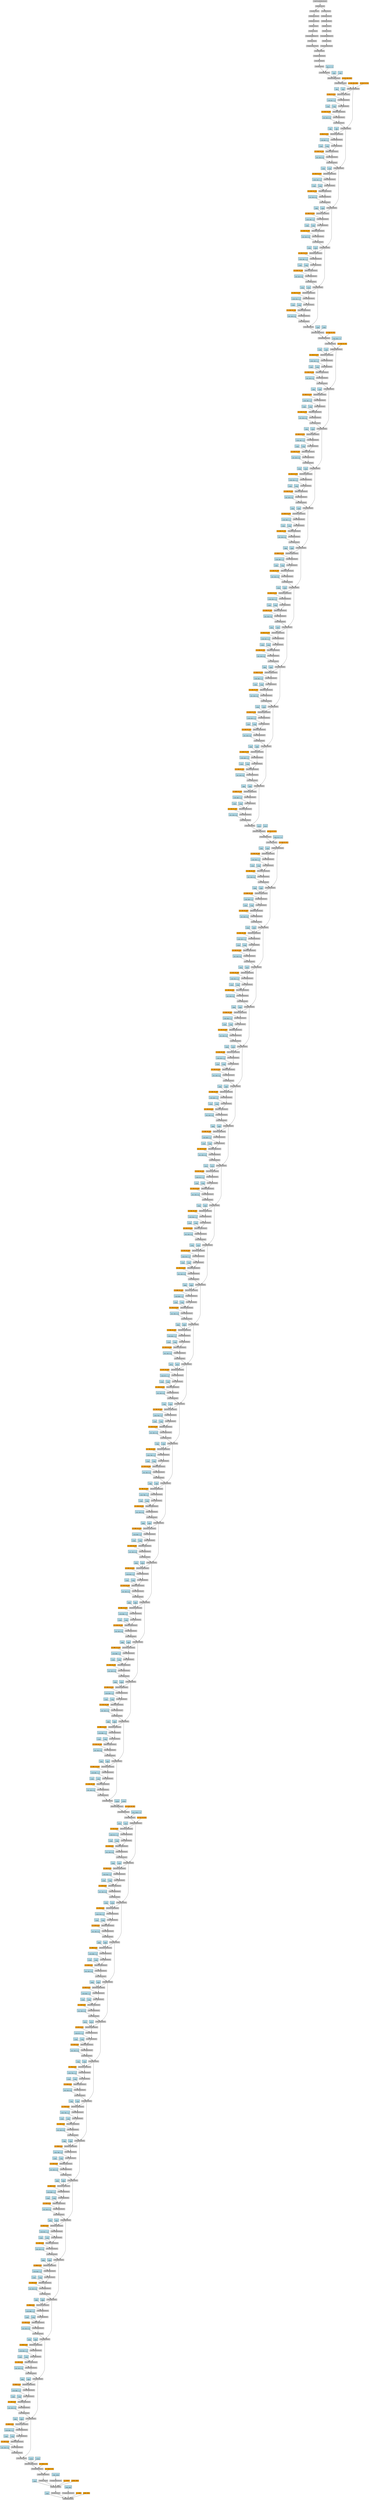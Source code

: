 digraph {
	graph [size="800, 800"]
	node [align=left fontsize=12 height=0.2 ranksep=0.1 shape=box style=filled]
	140401021487120 [label=AddmmBackward]
	140397595509008 -> 140401021487120
	140397595509008 [label="
 (200)" fillcolor=lightblue]
	140401021487616 -> 140401021487120
	140401021487616 [label=ViewBackward]
	140401021487864 -> 140401021487616
	140401021487864 [label=AddmmBackward]
	140397595508816 -> 140401021487864
	140397595508816 [label="
 (200)" fillcolor=lightblue]
	140401021488360 -> 140401021487864
	140401021488360 [label=ViewBackward]
	140401021488608 -> 140401021488360
	140401021488608 [label=AvgPool2dBackward]
	140401021488856 -> 140401021488608
	140401021488856 [label=ThresholdBackward]
	140401007751056 -> 140401021488856
	140401007751056 [label=BatchNormBackward]
	140401021456088 -> 140401007751056
	140401021456088 [label=ConcatBackward]
	140401021455344 -> 140401021456088
	140401021455344 [label=ConcatBackward]
	140401021454600 -> 140401021455344
	140401021454600 [label=ConcatBackward]
	140401021453856 -> 140401021454600
	140401021453856 [label=ConcatBackward]
	140401021453112 -> 140401021453856
	140401021453112 [label=ConcatBackward]
	140401021452368 -> 140401021453112
	140401021452368 [label=ConcatBackward]
	140401021493824 -> 140401021452368
	140401021493824 [label=ConcatBackward]
	140401021494568 -> 140401021493824
	140401021494568 [label=ConcatBackward]
	140401021495312 -> 140401021494568
	140401021495312 [label=ConcatBackward]
	140401021496056 -> 140401021495312
	140401021496056 [label=ConcatBackward]
	140401021496800 -> 140401021496056
	140401021496800 [label=ConcatBackward]
	140401021465896 -> 140401021496800
	140401021465896 [label=ConcatBackward]
	140401021466640 -> 140401021465896
	140401021466640 [label=ConcatBackward]
	140401021467384 -> 140401021466640
	140401021467384 [label=ConcatBackward]
	140401021468128 -> 140401021467384
	140401021468128 [label=ConcatBackward]
	140401021464904 -> 140401021468128
	140401021464904 [label=ConcatBackward]
	140397551919184 -> 140401021464904
	140397551919184 [label=AvgPool2dBackward]
	140401007748496 -> 140397551919184
	140401007748496 [label=ConvNdBackward]
	140397551919432 -> 140401007748496
	140397551919432 [label=ThresholdBackward]
	140401007748240 -> 140397551919432
	140401007748240 [label=BatchNormBackward]
	140397551919680 -> 140401007748240
	140397551919680 [label=ConcatBackward]
	140397551920424 -> 140397551919680
	140397551920424 [label=ConcatBackward]
	140397551921168 -> 140397551920424
	140397551921168 [label=ConcatBackward]
	140397551921912 -> 140397551921168
	140397551921912 [label=ConcatBackward]
	140397551922656 -> 140397551921912
	140397551922656 [label=ConcatBackward]
	140397551930848 -> 140397551922656
	140397551930848 [label=ConcatBackward]
	140397551930104 -> 140397551930848
	140397551930104 [label=ConcatBackward]
	140397551929360 -> 140397551930104
	140397551929360 [label=ConcatBackward]
	140397551928616 -> 140397551929360
	140397551928616 [label=ConcatBackward]
	140397551927872 -> 140397551928616
	140397551927872 [label=ConcatBackward]
	140397595455568 -> 140397551927872
	140397595455568 [label=ConcatBackward]
	140397595456312 -> 140397595455568
	140397595456312 [label=ConcatBackward]
	140397595457056 -> 140397595456312
	140397595457056 [label=ConcatBackward]
	140397595457800 -> 140397595457056
	140397595457800 [label=ConcatBackward]
	140397595458544 -> 140397595457800
	140397595458544 [label=ConcatBackward]
	140397595459288 -> 140397595458544
	140397595459288 [label=ConcatBackward]
	140397625674984 -> 140397595459288
	140397625674984 [label=ConcatBackward]
	140397625674240 -> 140397625674984
	140397625674240 [label=ConcatBackward]
	140397625673496 -> 140397625674240
	140397625673496 [label=ConcatBackward]
	140397625672752 -> 140397625673496
	140397625672752 [label=ConcatBackward]
	140397625672008 -> 140397625672752
	140397625672008 [label=ConcatBackward]
	140397362192712 -> 140397625672008
	140397362192712 [label=ConcatBackward]
	140397362193456 -> 140397362192712
	140397362193456 [label=ConcatBackward]
	140397362194200 -> 140397362193456
	140397362194200 [label=ConcatBackward]
	140397362194944 -> 140397362194200
	140397362194944 [label=AvgPool2dBackward]
	140396575676048 -> 140397362194944
	140396575676048 [label=ConvNdBackward]
	140397362195192 -> 140396575676048
	140397362195192 [label=ThresholdBackward]
	140396575675728 -> 140397362195192
	140396575675728 [label=BatchNormBackward]
	140397362195440 -> 140396575675728
	140397362195440 [label=ConcatBackward]
	140397362196184 -> 140397362195440
	140397362196184 [label=ConcatBackward]
	140397362218528 -> 140397362196184
	140397362218528 [label=ConcatBackward]
	140397362219272 -> 140397362218528
	140397362219272 [label=ConcatBackward]
	140397362220016 -> 140397362219272
	140397362220016 [label=ConcatBackward]
	140397362220760 -> 140397362220016
	140397362220760 [label=ConcatBackward]
	140397362217536 -> 140397362220760
	140397362217536 [label=ConcatBackward]
	140401021730272 -> 140397362217536
	140401021730272 [label=ConcatBackward]
	140401021533416 -> 140401021730272
	140401021533416 [label=ConcatBackward]
	140401021530440 -> 140401021533416
	140401021530440 [label=ConcatBackward]
	140401021531184 -> 140401021530440
	140401021531184 [label=ConcatBackward]
	140401021821504 -> 140401021531184
	140401021821504 [label=ConcatBackward]
	140401021822744 -> 140401021821504
	140401021822744 [label=AvgPool2dBackward]
	140398757583632 -> 140401021822744
	140398757583632 [label=ConvNdBackward]
	140401021822496 -> 140398757583632
	140401021822496 [label=ThresholdBackward]
	140398757583952 -> 140401021822496
	140398757583952 [label=BatchNormBackward]
	140401021822248 -> 140398757583952
	140401021822248 [label=ConcatBackward]
	140397551819016 -> 140401021822248
	140397551819016 [label=ConcatBackward]
	140397551819760 -> 140397551819016
	140397551819760 [label=ConcatBackward]
	140397551820504 -> 140397551819760
	140397551820504 [label=ConcatBackward]
	140397551998496 -> 140397551820504
	140397551998496 [label=ConcatBackward]
	140397551997752 -> 140397551998496
	140397551997752 [label=ConcatBackward]
	140397551997008 -> 140397551997752
	140397551997008 [label=MaxPool2dBackward]
	140397551998744 -> 140397551997008
	140397551998744 [label=ThresholdBackward]
	140401019947792 -> 140397551998744
	140401019947792 [label=BatchNormBackward]
	140401019948944 -> 140401019947792
	140401019948944 [label=ConvNdBackward]
	140397551999736 -> 140401019948944
	140397551999736 [label=ViewBackward]
	140401021532920 -> 140397551999736
	140401021532920 [label=ConcatBackward]
	140401021531928 -> 140401021532920
	140401021531928 [label=UnsqueezeBackward]
	140401021533664 -> 140401021531928
	140401021533664 [label=ConcatBackward]
	140401021533168 -> 140401021533664
	140401021533168 [label=UnsqueezeBackward]
	140401021728288 -> 140401021533168
	140401021728288 [label=ViewBackward]
	140401021728040 -> 140401021728288
	140401021728040 [label=UpsamplingBilinear2d]
	140401021727792 -> 140401021728040
	140401021727792 [label=ViewBackward]
	140401021727544 -> 140401021727792
	140401021727544 [label=IndexBackward]
	140401021727296 -> 140401021727544
	140401021727296 [label=SetItemBackward]
	140401021727048 -> 140401021727296
	140401021727048 [label=SetItemBackward]
	140401021532176 -> 140401021727048
	140401021532176 [label=CloneBackward]
	140401021531680 -> 140401021532176
	140401021531680 [label=IndexBackward]
	140397551999488 -> 140401021531680
	140397551999488 [label=CudaTransferBackward]
	140401021532424 -> 140401021533664
	140401021532424 [label=UnsqueezeBackward]
	140401021730024 -> 140401021532424
	140401021730024 [label=ViewBackward]
	140401021729776 -> 140401021730024
	140401021729776 [label=UpsamplingBilinear2d]
	140401021729528 -> 140401021729776
	140401021729528 [label=ViewBackward]
	140401021729280 -> 140401021729528
	140401021729280 [label=IndexBackward]
	140401021729032 -> 140401021729280
	140401021729032 [label=SetItemBackward]
	140401021728784 -> 140401021729032
	140401021728784 [label=SetItemBackward]
	140401021532672 -> 140401021728784
	140401021532672 [label=CloneBackward]
	140401021531680 -> 140401021532672
	140401019948624 -> 140401019948944
	140401019948624 [label="
 (64, 3, 7, 7)" fillcolor=lightblue]
	140401019949008 -> 140401019947792
	140401019949008 [label="
 (64)" fillcolor=lightblue]
	140401019948880 -> 140401019947792
	140401019948880 [label="
 (64)" fillcolor=lightblue]
	140400622665024 -> 140397551998744
	140400622665024 [label="(2, 64, 150, 150)" fillcolor=orange]
	140400622665168 -> 140397551997008
	140400622665168 [label="(2, 64, 150, 150)" fillcolor=orange]
	140400622665240 -> 140397551997008
	140400622665240 [label="(2, 64, 75, 75)" fillcolor=orange]
	140401019946896 -> 140397551997752
	140401019946896 [label=ConvNdBackward]
	140397551997504 -> 140401019946896
	140397551997504 [label=ThresholdBackward]
	140401019948688 -> 140397551997504
	140401019948688 [label=BatchNormBackward]
	140401019948368 -> 140401019948688
	140401019948368 [label=ConvNdBackward]
	140397551997256 -> 140401019948368
	140397551997256 [label=ThresholdBackward]
	140401019947984 -> 140397551997256
	140401019947984 [label=BatchNormBackward]
	140397551997008 -> 140401019947984
	140401019947664 -> 140401019947984
	140401019947664 [label="
 (64)" fillcolor=lightblue]
	140401019947920 -> 140401019947984
	140401019947920 [label="
 (64)" fillcolor=lightblue]
	140400622694840 -> 140397551997256
	140400622694840 [label="(2, 64, 75, 75)" fillcolor=orange]
	140401019948176 -> 140401019948368
	140401019948176 [label="
 (128, 64, 1, 1)" fillcolor=lightblue]
	140401019948560 -> 140401019948688
	140401019948560 [label="
 (128)" fillcolor=lightblue]
	140401019948304 -> 140401019948688
	140401019948304 [label="
 (128)" fillcolor=lightblue]
	140400622695200 -> 140397551997504
	140400622695200 [label="(2, 128, 75, 75)" fillcolor=orange]
	140401019948752 -> 140401019946896
	140401019948752 [label="
 (32, 128, 3, 3)" fillcolor=lightblue]
	140401019947024 -> 140397551998496
	140401019947024 [label=ConvNdBackward]
	140397551998248 -> 140401019947024
	140397551998248 [label=ThresholdBackward]
	140401019948240 -> 140397551998248
	140401019948240 [label=BatchNormBackward]
	140401019948112 -> 140401019948240
	140401019948112 [label=ConvNdBackward]
	140397551998000 -> 140401019948112
	140397551998000 [label=ThresholdBackward]
	140401019947408 -> 140397551998000
	140401019947408 [label=BatchNormBackward]
	140397551997752 -> 140401019947408
	140401019947280 -> 140401019947408
	140401019947280 [label="
 (96)" fillcolor=lightblue]
	140401019947344 -> 140401019947408
	140401019947344 [label="
 (96)" fillcolor=lightblue]
	140400622696064 -> 140397551998000
	140400622696064 [label="(2, 96, 75, 75)" fillcolor=orange]
	140401019947536 -> 140401019948112
	140401019947536 [label="
 (128, 96, 1, 1)" fillcolor=lightblue]
	140401019948496 -> 140401019948240
	140401019948496 [label="
 (128)" fillcolor=lightblue]
	140401019947856 -> 140401019948240
	140401019947856 [label="
 (128)" fillcolor=lightblue]
	140400622696424 -> 140397551998248
	140400622696424 [label="(2, 128, 75, 75)" fillcolor=orange]
	140401019946768 -> 140401019947024
	140401019946768 [label="
 (32, 128, 3, 3)" fillcolor=lightblue]
	140398757582224 -> 140397551820504
	140398757582224 [label=ConvNdBackward]
	140397551999240 -> 140398757582224
	140397551999240 [label=ThresholdBackward]
	140401019947728 -> 140397551999240
	140401019947728 [label=BatchNormBackward]
	140401019947472 -> 140401019947728
	140401019947472 [label=ConvNdBackward]
	140397551998992 -> 140401019947472
	140397551998992 [label=ThresholdBackward]
	140401019946704 -> 140397551998992
	140401019946704 [label=BatchNormBackward]
	140397551998496 -> 140401019946704
	140401019946576 -> 140401019946704
	140401019946576 [label="
 (128)" fillcolor=lightblue]
	140401019946640 -> 140401019946704
	140401019946640 [label="
 (128)" fillcolor=lightblue]
	140400622697288 -> 140397551998992
	140400622697288 [label="(2, 128, 75, 75)" fillcolor=orange]
	140401019946960 -> 140401019947472
	140401019946960 [label="
 (128, 128, 1, 1)" fillcolor=lightblue]
	140401019947600 -> 140401019947728
	140401019947600 [label="
 (128)" fillcolor=lightblue]
	140401019947216 -> 140401019947728
	140401019947216 [label="
 (128)" fillcolor=lightblue]
	140400622697648 -> 140397551999240
	140400622697648 [label="(2, 128, 75, 75)" fillcolor=orange]
	140401019948048 -> 140398757582224
	140401019948048 [label="
 (32, 128, 3, 3)" fillcolor=lightblue]
	140398757583312 -> 140397551819760
	140398757583312 [label=ConvNdBackward]
	140397551820008 -> 140398757583312
	140397551820008 [label=ThresholdBackward]
	140401019947152 -> 140397551820008
	140401019947152 [label=BatchNormBackward]
	140401019946448 -> 140401019947152
	140401019946448 [label=ConvNdBackward]
	140397551820256 -> 140401019946448
	140397551820256 [label=ThresholdBackward]
	140401019946128 -> 140397551820256
	140401019946128 [label=BatchNormBackward]
	140397551820504 -> 140401019946128
	140401019946000 -> 140401019946128
	140401019946000 [label="
 (160)" fillcolor=lightblue]
	140401019946064 -> 140401019946128
	140401019946064 [label="
 (160)" fillcolor=lightblue]
	140400622710864 -> 140397551820256
	140400622710864 [label="(2, 160, 75, 75)" fillcolor=orange]
	140401019946256 -> 140401019946448
	140401019946256 [label="
 (128, 160, 1, 1)" fillcolor=lightblue]
	140401019947088 -> 140401019947152
	140401019947088 [label="
 (128)" fillcolor=lightblue]
	140401019946832 -> 140401019947152
	140401019946832 [label="
 (128)" fillcolor=lightblue]
	140400622711224 -> 140397551820008
	140400622711224 [label="(2, 128, 75, 75)" fillcolor=orange]
	140398757584272 -> 140398757583312
	140398757584272 [label="
 (32, 128, 3, 3)" fillcolor=lightblue]
	140398757582992 -> 140397551819016
	140398757582992 [label=ConvNdBackward]
	140397551819264 -> 140398757582992
	140397551819264 [label=ThresholdBackward]
	140401019946384 -> 140397551819264
	140401019946384 [label=BatchNormBackward]
	140401019945936 -> 140401019946384
	140401019945936 [label=ConvNdBackward]
	140397551819512 -> 140401019945936
	140397551819512 [label=ThresholdBackward]
	140401019945552 -> 140397551819512
	140401019945552 [label=BatchNormBackward]
	140397551819760 -> 140401019945552
	140401019945296 -> 140401019945552
	140401019945296 [label="
 (192)" fillcolor=lightblue]
	140401019945040 -> 140401019945552
	140401019945040 [label="
 (192)" fillcolor=lightblue]
	140400622712088 -> 140397551819512
	140400622712088 [label="(2, 192, 75, 75)" fillcolor=orange]
	140401019945680 -> 140401019945936
	140401019945680 [label="
 (128, 192, 1, 1)" fillcolor=lightblue]
	140401019946320 -> 140401019946384
	140401019946320 [label="
 (128)" fillcolor=lightblue]
	140401019946192 -> 140401019946384
	140401019946192 [label="
 (128)" fillcolor=lightblue]
	140400622712448 -> 140397551819264
	140400622712448 [label="(2, 128, 75, 75)" fillcolor=orange]
	140398757582800 -> 140398757582992
	140398757582800 [label="
 (32, 128, 3, 3)" fillcolor=lightblue]
	140398757582416 -> 140401021822248
	140398757582416 [label=ConvNdBackward]
	140401021822000 -> 140398757582416
	140401021822000 [label=ThresholdBackward]
	140401019945872 -> 140401021822000
	140401019945872 [label=BatchNormBackward]
	140401019945232 -> 140401019945872
	140401019945232 [label=ConvNdBackward]
	140397551818768 -> 140401019945232
	140397551818768 [label=ThresholdBackward]
	140397649639888 -> 140397551818768
	140397649639888 [label=BatchNormBackward]
	140397551819016 -> 140397649639888
	140397649640272 -> 140397649639888
	140397649640272 [label="
 (224)" fillcolor=lightblue]
	140397649638224 -> 140397649639888
	140397649638224 [label="
 (224)" fillcolor=lightblue]
	140400622713312 -> 140397551818768
	140400622713312 [label="(2, 224, 75, 75)" fillcolor=orange]
	140401019945104 -> 140401019945232
	140401019945104 [label="
 (128, 224, 1, 1)" fillcolor=lightblue]
	140401019945808 -> 140401019945872
	140401019945808 [label="
 (128)" fillcolor=lightblue]
	140401019945616 -> 140401019945872
	140401019945616 [label="
 (128)" fillcolor=lightblue]
	140400622713672 -> 140401021822000
	140400622713672 [label="(2, 128, 75, 75)" fillcolor=orange]
	140398757582096 -> 140398757582416
	140398757582096 [label="
 (32, 128, 3, 3)" fillcolor=lightblue]
	140398757583184 -> 140398757583952
	140398757583184 [label="
 (256)" fillcolor=lightblue]
	140398757583248 -> 140398757583952
	140398757583248 [label="
 (256)" fillcolor=lightblue]
	140400622714032 -> 140401021822496
	140400622714032 [label="(2, 256, 75, 75)" fillcolor=orange]
	140398757584528 -> 140398757583632
	140398757584528 [label="
 (128, 256, 1, 1)" fillcolor=lightblue]
	140400622714248 -> 140401021822744
	140400622714248 [label="(2, 128, 75, 75)" fillcolor=orange]
	140398757583824 -> 140401021821504
	140398757583824 [label=ConvNdBackward]
	140401021821256 -> 140398757583824
	140401021821256 [label=ThresholdBackward]
	140398757583376 -> 140401021821256
	140398757583376 [label=BatchNormBackward]
	140398757582480 -> 140398757583376
	140398757582480 [label=ConvNdBackward]
	140401021821008 -> 140398757582480
	140401021821008 [label=ThresholdBackward]
	140397649638160 -> 140401021821008
	140397649638160 [label=BatchNormBackward]
	140401021822744 -> 140397649638160
	140397649638352 -> 140397649638160
	140397649638352 [label="
 (128)" fillcolor=lightblue]
	140397649640080 -> 140397649638160
	140397649640080 [label="
 (128)" fillcolor=lightblue]
	140400622723296 -> 140401021821008
	140400622723296 [label="(2, 128, 37, 37)" fillcolor=orange]
	140397649639248 -> 140398757582480
	140397649639248 [label="
 (128, 128, 1, 1)" fillcolor=lightblue]
	140401019948432 -> 140398757583376
	140401019948432 [label="
 (128)" fillcolor=lightblue]
	140401019948816 -> 140398757583376
	140401019948816 [label="
 (128)" fillcolor=lightblue]
	140400622723656 -> 140401021821256
	140400622723656 [label="(2, 128, 37, 37)" fillcolor=orange]
	140398757583568 -> 140398757583824
	140398757583568 [label="
 (32, 128, 3, 3)" fillcolor=lightblue]
	140398757584208 -> 140401021531184
	140398757584208 [label=ConvNdBackward]
	140401021531432 -> 140398757584208
	140401021531432 [label=ThresholdBackward]
	140401019945168 -> 140401021531432
	140401019945168 [label=BatchNormBackward]
	140397649640144 -> 140401019945168
	140397649640144 [label=ConvNdBackward]
	140401021821752 -> 140397649640144
	140401021821752 [label=ThresholdBackward]
	140397551886928 -> 140401021821752
	140397551886928 [label=BatchNormBackward]
	140401021821504 -> 140397551886928
	140397551886800 -> 140397551886928
	140397551886800 [label="
 (160)" fillcolor=lightblue]
	140397551887056 -> 140397551886928
	140397551887056 [label="
 (160)" fillcolor=lightblue]
	140400622724520 -> 140401021821752
	140400622724520 [label="(2, 160, 37, 37)" fillcolor=orange]
	140397551887504 -> 140397649640144
	140397551887504 [label="
 (128, 160, 1, 1)" fillcolor=lightblue]
	140397649641168 -> 140401019945168
	140397649641168 [label="
 (128)" fillcolor=lightblue]
	140397649639504 -> 140401019945168
	140397649639504 [label="
 (128)" fillcolor=lightblue]
	140400622724880 -> 140401021531432
	140400622724880 [label="(2, 128, 37, 37)" fillcolor=orange]
	140398757583760 -> 140398757584208
	140398757583760 [label="
 (32, 128, 3, 3)" fillcolor=lightblue]
	140398757584720 -> 140401021530440
	140398757584720 [label=ConvNdBackward]
	140401021530688 -> 140398757584720
	140401021530688 [label=ThresholdBackward]
	140397649637712 -> 140401021530688
	140397649637712 [label=BatchNormBackward]
	140397551886672 -> 140397649637712
	140397551886672 [label=ConvNdBackward]
	140401021530936 -> 140397551886672
	140401021530936 [label=ThresholdBackward]
	140401008241488 -> 140401021530936
	140401008241488 [label=BatchNormBackward]
	140401021531184 -> 140401008241488
	140401008241616 -> 140401008241488
	140401008241616 [label="
 (192)" fillcolor=lightblue]
	140401008240720 -> 140401008241488
	140401008240720 [label="
 (192)" fillcolor=lightblue]
	140400622725744 -> 140401021530936
	140400622725744 [label="(2, 192, 37, 37)" fillcolor=orange]
	140397551886736 -> 140397551886672
	140397551886736 [label="
 (128, 192, 1, 1)" fillcolor=lightblue]
	140397551887184 -> 140397649637712
	140397551887184 [label="
 (128)" fillcolor=lightblue]
	140397551887568 -> 140397649637712
	140397551887568 [label="
 (128)" fillcolor=lightblue]
	140400622726104 -> 140401021530688
	140400622726104 [label="(2, 128, 37, 37)" fillcolor=orange]
	140398757584016 -> 140398757584720
	140398757584016 [label="
 (32, 128, 3, 3)" fillcolor=lightblue]
	140398757582864 -> 140401021533416
	140398757582864 [label=ConvNdBackward]
	140401021533912 -> 140398757582864
	140401021533912 [label=ThresholdBackward]
	140397551886864 -> 140401021533912
	140397551886864 [label=BatchNormBackward]
	140401008242384 -> 140397551886864
	140401008242384 [label=ConvNdBackward]
	140401021530192 -> 140401008242384
	140401021530192 [label=ThresholdBackward]
	140397650370832 -> 140401021530192
	140397650370832 [label=BatchNormBackward]
	140401021530440 -> 140397650370832
	140397650373200 -> 140397650370832
	140397650373200 [label="
 (224)" fillcolor=lightblue]
	140397650371920 -> 140397650370832
	140397650371920 [label="
 (224)" fillcolor=lightblue]
	140400622726968 -> 140401021530192
	140400622726968 [label="(2, 224, 37, 37)" fillcolor=orange]
	140397650371344 -> 140401008242384
	140397650371344 [label="
 (128, 224, 1, 1)" fillcolor=lightblue]
	140401008240592 -> 140397551886864
	140401008240592 [label="
 (128)" fillcolor=lightblue]
	140397650371216 -> 140397551886864
	140397650371216 [label="
 (128)" fillcolor=lightblue]
	140400622739680 -> 140401021533912
	140400622739680 [label="(2, 128, 37, 37)" fillcolor=orange]
	140398757584336 -> 140398757582864
	140398757584336 [label="
 (32, 128, 3, 3)" fillcolor=lightblue]
	140396575675920 -> 140401021730272
	140396575675920 [label=ConvNdBackward]
	140401021726800 -> 140396575675920
	140401021726800 [label=ThresholdBackward]
	140398757582928 -> 140401021726800
	140398757582928 [label=BatchNormBackward]
	140397650373008 -> 140398757582928
	140397650373008 [label=ConvNdBackward]
	140401021728536 -> 140397650373008
	140401021728536 [label=ThresholdBackward]
	140397650372688 -> 140401021728536
	140397650372688 [label=BatchNormBackward]
	140401021533416 -> 140397650372688
	140397650373904 -> 140397650372688
	140397650373904 [label="
 (256)" fillcolor=lightblue]
	140397650372560 -> 140397650372688
	140397650372560 [label="
 (256)" fillcolor=lightblue]
	140400622740544 -> 140401021728536
	140400622740544 [label="(2, 256, 37, 37)" fillcolor=orange]
	140397650371856 -> 140397650373008
	140397650371856 [label="
 (128, 256, 1, 1)" fillcolor=lightblue]
	140397650374160 -> 140398757582928
	140397650374160 [label="
 (128)" fillcolor=lightblue]
	140397650374608 -> 140398757582928
	140397650374608 [label="
 (128)" fillcolor=lightblue]
	140400622740904 -> 140401021726800
	140400622740904 [label="(2, 128, 37, 37)" fillcolor=orange]
	140398757582352 -> 140396575675920
	140398757582352 [label="
 (32, 128, 3, 3)" fillcolor=lightblue]
	140396575677456 -> 140397362217536
	140396575677456 [label=ConvNdBackward]
	140397362217784 -> 140396575677456
	140397362217784 [label=ThresholdBackward]
	140397650373136 -> 140397362217784
	140397650373136 [label=BatchNormBackward]
	140397650372880 -> 140397650373136
	140397650372880 [label=ConvNdBackward]
	140401021730520 -> 140397650372880
	140401021730520 [label=ThresholdBackward]
	140397650370960 -> 140401021730520
	140397650370960 [label=BatchNormBackward]
	140401021730272 -> 140397650370960
	140397650371600 -> 140397650370960
	140397650371600 [label="
 (288)" fillcolor=lightblue]
	140397650372752 -> 140397650370960
	140397650372752 [label="
 (288)" fillcolor=lightblue]
	140400622741768 -> 140401021730520
	140400622741768 [label="(2, 288, 37, 37)" fillcolor=orange]
	140397650372240 -> 140397650372880
	140397650372240 [label="
 (128, 288, 1, 1)" fillcolor=lightblue]
	140397650370768 -> 140397650373136
	140397650370768 [label="
 (128)" fillcolor=lightblue]
	140397650372944 -> 140397650373136
	140397650372944 [label="
 (128)" fillcolor=lightblue]
	140400622742128 -> 140397362217784
	140400622742128 [label="(2, 128, 37, 37)" fillcolor=orange]
	140398757581968 -> 140396575677456
	140398757581968 [label="
 (32, 128, 3, 3)" fillcolor=lightblue]
	140396575674704 -> 140397362220760
	140396575674704 [label=ConvNdBackward]
	140397362217040 -> 140396575674704
	140397362217040 [label=ThresholdBackward]
	140397650372304 -> 140397362217040
	140397650372304 [label=BatchNormBackward]
	140397650373712 -> 140397650372304
	140397650373712 [label=ConvNdBackward]
	140397362217288 -> 140397650373712
	140397362217288 [label=ThresholdBackward]
	140397650372176 -> 140397362217288
	140397650372176 [label=BatchNormBackward]
	140397362217536 -> 140397650372176
	140397650373392 -> 140397650372176
	140397650373392 [label="
 (320)" fillcolor=lightblue]
	140397650372432 -> 140397650372176
	140397650372432 [label="
 (320)" fillcolor=lightblue]
	140400622742992 -> 140397362217288
	140400622742992 [label="(2, 320, 37, 37)" fillcolor=orange]
	140397650373328 -> 140397650373712
	140397650373328 [label="
 (128, 320, 1, 1)" fillcolor=lightblue]
	140397650372496 -> 140397650372304
	140397650372496 [label="
 (128)" fillcolor=lightblue]
	140397650372112 -> 140397650372304
	140397650372112 [label="
 (128)" fillcolor=lightblue]
	140400622743352 -> 140397362217040
	140400622743352 [label="(2, 128, 37, 37)" fillcolor=orange]
	140396575676176 -> 140396575674704
	140396575676176 [label="
 (32, 128, 3, 3)" fillcolor=lightblue]
	140396575674832 -> 140397362220016
	140396575674832 [label=ConvNdBackward]
	140397362220264 -> 140396575674832
	140397362220264 [label=ThresholdBackward]
	140397650373648 -> 140397362220264
	140397650373648 [label=BatchNormBackward]
	140397650374480 -> 140397650373648
	140397650374480 [label=ConvNdBackward]
	140397362220512 -> 140397650374480
	140397362220512 [label=ThresholdBackward]
	140397650373968 -> 140397362220512
	140397650373968 [label=BatchNormBackward]
	140397362220760 -> 140397650373968
	140397650373584 -> 140397650373968
	140397650373584 [label="
 (352)" fillcolor=lightblue]
	140397650373840 -> 140397650373968
	140397650373840 [label="
 (352)" fillcolor=lightblue]
	140400622748376 -> 140397362220512
	140400622748376 [label="(2, 352, 37, 37)" fillcolor=orange]
	140397650371024 -> 140397650374480
	140397650371024 [label="
 (128, 352, 1, 1)" fillcolor=lightblue]
	140397650371472 -> 140397650373648
	140397650371472 [label="
 (128)" fillcolor=lightblue]
	140397650371280 -> 140397650373648
	140397650371280 [label="
 (128)" fillcolor=lightblue]
	140400622748736 -> 140397362220264
	140400622748736 [label="(2, 128, 37, 37)" fillcolor=orange]
	140396575678160 -> 140396575674832
	140396575678160 [label="
 (32, 128, 3, 3)" fillcolor=lightblue]
	140396575674960 -> 140397362219272
	140396575674960 [label=ConvNdBackward]
	140397362219520 -> 140396575674960
	140397362219520 [label=ThresholdBackward]
	140397650374416 -> 140397362219520
	140397650374416 [label=BatchNormBackward]
	140397650370896 -> 140397650374416
	140397650370896 [label=ConvNdBackward]
	140397362219768 -> 140397650370896
	140397362219768 [label=ThresholdBackward]
	140397650373776 -> 140397362219768
	140397650373776 [label=BatchNormBackward]
	140397362220016 -> 140397650373776
	140397650372624 -> 140397650373776
	140397650372624 [label="
 (384)" fillcolor=lightblue]
	140397650374032 -> 140397650373776
	140397650374032 [label="
 (384)" fillcolor=lightblue]
	140400622749600 -> 140397362219768
	140400622749600 [label="(2, 384, 37, 37)" fillcolor=orange]
	140397650373520 -> 140397650370896
	140397650373520 [label="
 (128, 384, 1, 1)" fillcolor=lightblue]
	140397650374224 -> 140397650374416
	140397650374224 [label="
 (128)" fillcolor=lightblue]
	140397650374096 -> 140397650374416
	140397650374096 [label="
 (128)" fillcolor=lightblue]
	140400622749960 -> 140397362219520
	140400622749960 [label="(2, 128, 37, 37)" fillcolor=orange]
	140396575674768 -> 140396575674960
	140396575674768 [label="
 (32, 128, 3, 3)" fillcolor=lightblue]
	140396575675088 -> 140397362218528
	140396575675088 [label=ConvNdBackward]
	140397362218776 -> 140396575675088
	140397362218776 [label=ThresholdBackward]
	140397650372368 -> 140397362218776
	140397650372368 [label=BatchNormBackward]
	140397650372816 -> 140397650372368
	140397650372816 [label=ConvNdBackward]
	140397362219024 -> 140397650372816
	140397362219024 [label=ThresholdBackward]
	140401021681808 -> 140397362219024
	140401021681808 [label=BatchNormBackward]
	140397362219272 -> 140401021681808
	140401021681936 -> 140401021681808
	140401021681936 [label="
 (416)" fillcolor=lightblue]
	140401021681872 -> 140401021681808
	140401021681872 [label="
 (416)" fillcolor=lightblue]
	140400622750824 -> 140397362219024
	140400622750824 [label="(2, 416, 37, 37)" fillcolor=orange]
	140397650374288 -> 140397650372816
	140397650374288 [label="
 (128, 416, 1, 1)" fillcolor=lightblue]
	140397650373072 -> 140397650372368
	140397650373072 [label="
 (128)" fillcolor=lightblue]
	140397650373456 -> 140397650372368
	140397650373456 [label="
 (128)" fillcolor=lightblue]
	140400622751184 -> 140397362218776
	140400622751184 [label="(2, 128, 37, 37)" fillcolor=orange]
	140396575674896 -> 140396575675088
	140396575674896 [label="
 (32, 128, 3, 3)" fillcolor=lightblue]
	140396575675216 -> 140397362196184
	140396575675216 [label=ConvNdBackward]
	140397362218032 -> 140396575675216
	140397362218032 [label=ThresholdBackward]
	140397650371536 -> 140397362218032
	140397650371536 [label=BatchNormBackward]
	140397650374352 -> 140397650371536
	140397650374352 [label=ConvNdBackward]
	140397362218280 -> 140397650374352
	140397362218280 [label=ThresholdBackward]
	140401021682320 -> 140397362218280
	140401021682320 [label=BatchNormBackward]
	140397362218528 -> 140401021682320
	140401021682448 -> 140401021682320
	140401021682448 [label="
 (448)" fillcolor=lightblue]
	140401021682384 -> 140401021682320
	140401021682384 [label="
 (448)" fillcolor=lightblue]
	140400622764400 -> 140397362218280
	140400622764400 [label="(2, 448, 37, 37)" fillcolor=orange]
	140401021682192 -> 140397650374352
	140401021682192 [label="
 (128, 448, 1, 1)" fillcolor=lightblue]
	140401021682000 -> 140397650371536
	140401021682000 [label="
 (128)" fillcolor=lightblue]
	140401021681744 -> 140397650371536
	140401021681744 [label="
 (128)" fillcolor=lightblue]
	140400622764760 -> 140397362218032
	140400622764760 [label="(2, 128, 37, 37)" fillcolor=orange]
	140396575675024 -> 140396575675216
	140396575675024 [label="
 (32, 128, 3, 3)" fillcolor=lightblue]
	140396575675344 -> 140397362195440
	140396575675344 [label=ConvNdBackward]
	140397362195688 -> 140396575675344
	140397362195688 [label=ThresholdBackward]
	140397650373264 -> 140397362195688
	140397650373264 [label=BatchNormBackward]
	140401021682512 -> 140397650373264
	140401021682512 [label=ConvNdBackward]
	140397362195936 -> 140401021682512
	140397362195936 [label=ThresholdBackward]
	140401021682832 -> 140397362195936
	140401021682832 [label=BatchNormBackward]
	140397362196184 -> 140401021682832
	140401021682960 -> 140401021682832
	140401021682960 [label="
 (480)" fillcolor=lightblue]
	140401021682896 -> 140401021682832
	140401021682896 [label="
 (480)" fillcolor=lightblue]
	140400622765624 -> 140397362195936
	140400622765624 [label="(2, 480, 37, 37)" fillcolor=orange]
	140401021682704 -> 140401021682512
	140401021682704 [label="
 (128, 480, 1, 1)" fillcolor=lightblue]
	140401021682128 -> 140397650373264
	140401021682128 [label="
 (128)" fillcolor=lightblue]
	140401021682256 -> 140397650373264
	140401021682256 [label="
 (128)" fillcolor=lightblue]
	140400622765984 -> 140397362195688
	140400622765984 [label="(2, 128, 37, 37)" fillcolor=orange]
	140396575675152 -> 140396575675344
	140396575675152 [label="
 (32, 128, 3, 3)" fillcolor=lightblue]
	140396575675600 -> 140396575675728
	140396575675600 [label="
 (512)" fillcolor=lightblue]
	140396575675664 -> 140396575675728
	140396575675664 [label="
 (512)" fillcolor=lightblue]
	140400622766344 -> 140397362195192
	140400622766344 [label="(2, 512, 37, 37)" fillcolor=orange]
	140396575675856 -> 140396575676048
	140396575675856 [label="
 (256, 512, 1, 1)" fillcolor=lightblue]
	140400622766560 -> 140397362194944
	140400622766560 [label="(2, 256, 37, 37)" fillcolor=orange]
	140396575676240 -> 140397362194200
	140396575676240 [label=ConvNdBackward]
	140397362194448 -> 140396575676240
	140397362194448 [label=ThresholdBackward]
	140396575675792 -> 140397362194448
	140396575675792 [label=BatchNormBackward]
	140396575675280 -> 140396575675792
	140396575675280 [label=ConvNdBackward]
	140397362194696 -> 140396575675280
	140397362194696 [label=ThresholdBackward]
	140401021683088 -> 140397362194696
	140401021683088 [label=BatchNormBackward]
	140397362194944 -> 140401021683088
	140401021683216 -> 140401021683088
	140401021683216 [label="
 (256)" fillcolor=lightblue]
	140401021683152 -> 140401021683088
	140401021683152 [label="
 (256)" fillcolor=lightblue]
	140400622767352 -> 140397362194696
	140400622767352 [label="(2, 256, 18, 18)" fillcolor=orange]
	140401021683024 -> 140396575675280
	140401021683024 [label="
 (128, 256, 1, 1)" fillcolor=lightblue]
	140396575675472 -> 140396575675792
	140396575675472 [label="
 (128)" fillcolor=lightblue]
	140401021682064 -> 140396575675792
	140401021682064 [label="
 (128)" fillcolor=lightblue]
	140400622767712 -> 140397362194448
	140400622767712 [label="(2, 128, 18, 18)" fillcolor=orange]
	140396575675984 -> 140396575676240
	140396575675984 [label="
 (32, 128, 3, 3)" fillcolor=lightblue]
	140396575676368 -> 140397362193456
	140396575676368 [label=ConvNdBackward]
	140397362193704 -> 140396575676368
	140397362193704 [label=ThresholdBackward]
	140396575675536 -> 140397362193704
	140396575675536 [label=BatchNormBackward]
	140401021683280 -> 140396575675536
	140401021683280 [label=ConvNdBackward]
	140397362193952 -> 140401021683280
	140397362193952 [label=ThresholdBackward]
	140401021683600 -> 140397362193952
	140401021683600 [label=BatchNormBackward]
	140397362194200 -> 140401021683600
	140401021683728 -> 140401021683600
	140401021683728 [label="
 (288)" fillcolor=lightblue]
	140401021683664 -> 140401021683600
	140401021683664 [label="
 (288)" fillcolor=lightblue]
	140400622785024 -> 140397362193952
	140400622785024 [label="(2, 288, 18, 18)" fillcolor=orange]
	140401021683472 -> 140401021683280
	140401021683472 [label="
 (128, 288, 1, 1)" fillcolor=lightblue]
	140401021682640 -> 140396575675536
	140401021682640 [label="
 (128)" fillcolor=lightblue]
	140401021682768 -> 140396575675536
	140401021682768 [label="
 (128)" fillcolor=lightblue]
	140400622785384 -> 140397362193704
	140400622785384 [label="(2, 128, 18, 18)" fillcolor=orange]
	140396575676112 -> 140396575676368
	140396575676112 [label="
 (32, 128, 3, 3)" fillcolor=lightblue]
	140396575676496 -> 140397362192712
	140396575676496 [label=ConvNdBackward]
	140397362192960 -> 140396575676496
	140397362192960 [label=ThresholdBackward]
	140401021683344 -> 140397362192960
	140401021683344 [label=BatchNormBackward]
	140401021683792 -> 140401021683344
	140401021683792 [label=ConvNdBackward]
	140397362193208 -> 140401021683792
	140397362193208 [label=ThresholdBackward]
	140401021684112 -> 140397362193208
	140401021684112 [label=BatchNormBackward]
	140397362193456 -> 140401021684112
	140401021684240 -> 140401021684112
	140401021684240 [label="
 (320)" fillcolor=lightblue]
	140401021684176 -> 140401021684112
	140401021684176 [label="
 (320)" fillcolor=lightblue]
	140400622786248 -> 140397362193208
	140400622786248 [label="(2, 320, 18, 18)" fillcolor=orange]
	140401021683984 -> 140401021683792
	140401021683984 [label="
 (128, 320, 1, 1)" fillcolor=lightblue]
	140401021683408 -> 140401021683344
	140401021683408 [label="
 (128)" fillcolor=lightblue]
	140401021683536 -> 140401021683344
	140401021683536 [label="
 (128)" fillcolor=lightblue]
	140400622786608 -> 140397362192960
	140400622786608 [label="(2, 128, 18, 18)" fillcolor=orange]
	140396575676304 -> 140396575676496
	140396575676304 [label="
 (32, 128, 3, 3)" fillcolor=lightblue]
	140396575676624 -> 140397625672008
	140396575676624 [label=ConvNdBackward]
	140397625671760 -> 140396575676624
	140397625671760 [label=ThresholdBackward]
	140401021683856 -> 140397625671760
	140401021683856 [label=BatchNormBackward]
	140401021684304 -> 140401021683856
	140401021684304 [label=ConvNdBackward]
	140397362192464 -> 140401021684304
	140397362192464 [label=ThresholdBackward]
	140401021684624 -> 140397362192464
	140401021684624 [label=BatchNormBackward]
	140397362192712 -> 140401021684624
	140401021684752 -> 140401021684624
	140401021684752 [label="
 (352)" fillcolor=lightblue]
	140401021684688 -> 140401021684624
	140401021684688 [label="
 (352)" fillcolor=lightblue]
	140400622787472 -> 140397362192464
	140400622787472 [label="(2, 352, 18, 18)" fillcolor=orange]
	140401021684496 -> 140401021684304
	140401021684496 [label="
 (128, 352, 1, 1)" fillcolor=lightblue]
	140401021683920 -> 140401021683856
	140401021683920 [label="
 (128)" fillcolor=lightblue]
	140401021684048 -> 140401021683856
	140401021684048 [label="
 (128)" fillcolor=lightblue]
	140400622787832 -> 140397625671760
	140400622787832 [label="(2, 128, 18, 18)" fillcolor=orange]
	140396575676432 -> 140396575676624
	140396575676432 [label="
 (32, 128, 3, 3)" fillcolor=lightblue]
	140396575676752 -> 140397625672752
	140396575676752 [label=ConvNdBackward]
	140397625672504 -> 140396575676752
	140397625672504 [label=ThresholdBackward]
	140401021684368 -> 140397625672504
	140401021684368 [label=BatchNormBackward]
	140401021684816 -> 140401021684368
	140401021684816 [label=ConvNdBackward]
	140397625672256 -> 140401021684816
	140397625672256 [label=ThresholdBackward]
	140401021685136 -> 140397625672256
	140401021685136 [label=BatchNormBackward]
	140397625672008 -> 140401021685136
	140401021685264 -> 140401021685136
	140401021685264 [label="
 (384)" fillcolor=lightblue]
	140401021685200 -> 140401021685136
	140401021685200 [label="
 (384)" fillcolor=lightblue]
	140400622354584 -> 140397625672256
	140400622354584 [label="(2, 384, 18, 18)" fillcolor=orange]
	140401021685008 -> 140401021684816
	140401021685008 [label="
 (128, 384, 1, 1)" fillcolor=lightblue]
	140401021684432 -> 140401021684368
	140401021684432 [label="
 (128)" fillcolor=lightblue]
	140401021684560 -> 140401021684368
	140401021684560 [label="
 (128)" fillcolor=lightblue]
	140400622354944 -> 140397625672504
	140400622354944 [label="(2, 128, 18, 18)" fillcolor=orange]
	140396575676560 -> 140396575676752
	140396575676560 [label="
 (32, 128, 3, 3)" fillcolor=lightblue]
	140396575676880 -> 140397625673496
	140396575676880 [label=ConvNdBackward]
	140397625673248 -> 140396575676880
	140397625673248 [label=ThresholdBackward]
	140401021684880 -> 140397625673248
	140401021684880 [label=BatchNormBackward]
	140401021685328 -> 140401021684880
	140401021685328 [label=ConvNdBackward]
	140397625673000 -> 140401021685328
	140397625673000 [label=ThresholdBackward]
	140401021685648 -> 140397625673000
	140401021685648 [label=BatchNormBackward]
	140397625672752 -> 140401021685648
	140401021685712 -> 140401021685648
	140401021685712 [label="
 (416)" fillcolor=lightblue]
	140401021669456 -> 140401021685648
	140401021669456 [label="
 (416)" fillcolor=lightblue]
	140400622355808 -> 140397625673000
	140400622355808 [label="(2, 416, 18, 18)" fillcolor=orange]
	140401021685520 -> 140401021685328
	140401021685520 [label="
 (128, 416, 1, 1)" fillcolor=lightblue]
	140401021684944 -> 140401021684880
	140401021684944 [label="
 (128)" fillcolor=lightblue]
	140401021685072 -> 140401021684880
	140401021685072 [label="
 (128)" fillcolor=lightblue]
	140400622356168 -> 140397625673248
	140400622356168 [label="(2, 128, 18, 18)" fillcolor=orange]
	140396575676688 -> 140396575676880
	140396575676688 [label="
 (32, 128, 3, 3)" fillcolor=lightblue]
	140396575677008 -> 140397625674240
	140396575677008 [label=ConvNdBackward]
	140397625673992 -> 140396575677008
	140397625673992 [label=ThresholdBackward]
	140401021685392 -> 140397625673992
	140401021685392 [label=BatchNormBackward]
	140401021685584 -> 140401021685392
	140401021685584 [label=ConvNdBackward]
	140397625673744 -> 140401021685584
	140397625673744 [label=ThresholdBackward]
	140401021669840 -> 140397625673744
	140401021669840 [label=BatchNormBackward]
	140397625673496 -> 140401021669840
	140401021669968 -> 140401021669840
	140401021669968 [label="
 (448)" fillcolor=lightblue]
	140401021669904 -> 140401021669840
	140401021669904 [label="
 (448)" fillcolor=lightblue]
	140400622357032 -> 140397625673744
	140400622357032 [label="(2, 448, 18, 18)" fillcolor=orange]
	140401021669712 -> 140401021685584
	140401021669712 [label="
 (128, 448, 1, 1)" fillcolor=lightblue]
	140401021685456 -> 140401021685392
	140401021685456 [label="
 (128)" fillcolor=lightblue]
	140401021669520 -> 140401021685392
	140401021669520 [label="
 (128)" fillcolor=lightblue]
	140400622357392 -> 140397625673992
	140400622357392 [label="(2, 128, 18, 18)" fillcolor=orange]
	140396575676816 -> 140396575677008
	140396575676816 [label="
 (32, 128, 3, 3)" fillcolor=lightblue]
	140396575677136 -> 140397625674984
	140396575677136 [label=ConvNdBackward]
	140397625674736 -> 140396575677136
	140397625674736 [label=ThresholdBackward]
	140401021682576 -> 140397625674736
	140401021682576 [label=BatchNormBackward]
	140401021670032 -> 140401021682576
	140401021670032 [label=ConvNdBackward]
	140397625674488 -> 140401021670032
	140397625674488 [label=ThresholdBackward]
	140401021670352 -> 140397625674488
	140401021670352 [label=BatchNormBackward]
	140397625674240 -> 140401021670352
	140401021670480 -> 140401021670352
	140401021670480 [label="
 (480)" fillcolor=lightblue]
	140401021670416 -> 140401021670352
	140401021670416 [label="
 (480)" fillcolor=lightblue]
	140400622358256 -> 140397625674488
	140400622358256 [label="(2, 480, 18, 18)" fillcolor=orange]
	140401021670224 -> 140401021670032
	140401021670224 [label="
 (128, 480, 1, 1)" fillcolor=lightblue]
	140401021669648 -> 140401021682576
	140401021669648 [label="
 (128)" fillcolor=lightblue]
	140401021669776 -> 140401021682576
	140401021669776 [label="
 (128)" fillcolor=lightblue]
	140400622362776 -> 140397625674736
	140400622362776 [label="(2, 128, 18, 18)" fillcolor=orange]
	140396575676944 -> 140396575677136
	140396575676944 [label="
 (32, 128, 3, 3)" fillcolor=lightblue]
	140396575677264 -> 140397595459288
	140396575677264 [label=ConvNdBackward]
	140397625675480 -> 140396575677264
	140397625675480 [label=ThresholdBackward]
	140401021670096 -> 140397625675480
	140401021670096 [label=BatchNormBackward]
	140401021670544 -> 140401021670096
	140401021670544 [label=ConvNdBackward]
	140397625675232 -> 140401021670544
	140397625675232 [label=ThresholdBackward]
	140401021670864 -> 140397625675232
	140401021670864 [label=BatchNormBackward]
	140397625674984 -> 140401021670864
	140401021670992 -> 140401021670864
	140401021670992 [label="
 (512)" fillcolor=lightblue]
	140401021670928 -> 140401021670864
	140401021670928 [label="
 (512)" fillcolor=lightblue]
	140400622363640 -> 140397625675232
	140400622363640 [label="(2, 512, 18, 18)" fillcolor=orange]
	140401021670736 -> 140401021670544
	140401021670736 [label="
 (128, 512, 1, 1)" fillcolor=lightblue]
	140401021670160 -> 140401021670096
	140401021670160 [label="
 (128)" fillcolor=lightblue]
	140401021670288 -> 140401021670096
	140401021670288 [label="
 (128)" fillcolor=lightblue]
	140400622364000 -> 140397625675480
	140400622364000 [label="(2, 128, 18, 18)" fillcolor=orange]
	140396575677072 -> 140396575677264
	140396575677072 [label="
 (32, 128, 3, 3)" fillcolor=lightblue]
	140396575677392 -> 140397595458544
	140396575677392 [label=ConvNdBackward]
	140397595458792 -> 140396575677392
	140397595458792 [label=ThresholdBackward]
	140401021670608 -> 140397595458792
	140401021670608 [label=BatchNormBackward]
	140401021671056 -> 140401021670608
	140401021671056 [label=ConvNdBackward]
	140397595459040 -> 140401021671056
	140397595459040 [label=ThresholdBackward]
	140401021671376 -> 140397595459040
	140401021671376 [label=BatchNormBackward]
	140397595459288 -> 140401021671376
	140401021671504 -> 140401021671376
	140401021671504 [label="
 (544)" fillcolor=lightblue]
	140401021671440 -> 140401021671376
	140401021671440 [label="
 (544)" fillcolor=lightblue]
	140400622364864 -> 140397595459040
	140400622364864 [label="(2, 544, 18, 18)" fillcolor=orange]
	140401021671248 -> 140401021671056
	140401021671248 [label="
 (128, 544, 1, 1)" fillcolor=lightblue]
	140401021670672 -> 140401021670608
	140401021670672 [label="
 (128)" fillcolor=lightblue]
	140401021670800 -> 140401021670608
	140401021670800 [label="
 (128)" fillcolor=lightblue]
	140400622365224 -> 140397595458792
	140400622365224 [label="(2, 128, 18, 18)" fillcolor=orange]
	140396575677200 -> 140396575677392
	140396575677200 [label="
 (32, 128, 3, 3)" fillcolor=lightblue]
	140396575677584 -> 140397595457800
	140396575677584 [label=ConvNdBackward]
	140397595458048 -> 140396575677584
	140397595458048 [label=ThresholdBackward]
	140401021671120 -> 140397595458048
	140401021671120 [label=BatchNormBackward]
	140401021671568 -> 140401021671120
	140401021671568 [label=ConvNdBackward]
	140397595458296 -> 140401021671568
	140397595458296 [label=ThresholdBackward]
	140401021671888 -> 140397595458296
	140401021671888 [label=BatchNormBackward]
	140397595458544 -> 140401021671888
	140401021672016 -> 140401021671888
	140401021672016 [label="
 (576)" fillcolor=lightblue]
	140401021671952 -> 140401021671888
	140401021671952 [label="
 (576)" fillcolor=lightblue]
	140400622366088 -> 140397595458296
	140400622366088 [label="(2, 576, 18, 18)" fillcolor=orange]
	140401021671760 -> 140401021671568
	140401021671760 [label="
 (128, 576, 1, 1)" fillcolor=lightblue]
	140401021671184 -> 140401021671120
	140401021671184 [label="
 (128)" fillcolor=lightblue]
	140401021671312 -> 140401021671120
	140401021671312 [label="
 (128)" fillcolor=lightblue]
	140400622366448 -> 140397595458048
	140400622366448 [label="(2, 128, 18, 18)" fillcolor=orange]
	140396575677328 -> 140396575677584
	140396575677328 [label="
 (32, 128, 3, 3)" fillcolor=lightblue]
	140396575677712 -> 140397595457056
	140396575677712 [label=ConvNdBackward]
	140397595457304 -> 140396575677712
	140397595457304 [label=ThresholdBackward]
	140401021671632 -> 140397595457304
	140401021671632 [label=BatchNormBackward]
	140401021672080 -> 140401021671632
	140401021672080 [label=ConvNdBackward]
	140397595457552 -> 140401021672080
	140397595457552 [label=ThresholdBackward]
	140401021672400 -> 140397595457552
	140401021672400 [label=BatchNormBackward]
	140397595457800 -> 140401021672400
	140401021672528 -> 140401021672400
	140401021672528 [label="
 (608)" fillcolor=lightblue]
	140401021672464 -> 140401021672400
	140401021672464 [label="
 (608)" fillcolor=lightblue]
	140400622391952 -> 140397595457552
	140400622391952 [label="(2, 608, 18, 18)" fillcolor=orange]
	140401021672272 -> 140401021672080
	140401021672272 [label="
 (128, 608, 1, 1)" fillcolor=lightblue]
	140401021671696 -> 140401021671632
	140401021671696 [label="
 (128)" fillcolor=lightblue]
	140401021671824 -> 140401021671632
	140401021671824 [label="
 (128)" fillcolor=lightblue]
	140400622392312 -> 140397595457304
	140400622392312 [label="(2, 128, 18, 18)" fillcolor=orange]
	140396575677520 -> 140396575677712
	140396575677520 [label="
 (32, 128, 3, 3)" fillcolor=lightblue]
	140396575677840 -> 140397595456312
	140396575677840 [label=ConvNdBackward]
	140397595456560 -> 140396575677840
	140397595456560 [label=ThresholdBackward]
	140401021672144 -> 140397595456560
	140401021672144 [label=BatchNormBackward]
	140401021672592 -> 140401021672144
	140401021672592 [label=ConvNdBackward]
	140397595456808 -> 140401021672592
	140397595456808 [label=ThresholdBackward]
	140401021672912 -> 140397595456808
	140401021672912 [label=BatchNormBackward]
	140397595457056 -> 140401021672912
	140401021673040 -> 140401021672912
	140401021673040 [label="
 (640)" fillcolor=lightblue]
	140401021672976 -> 140401021672912
	140401021672976 [label="
 (640)" fillcolor=lightblue]
	140400622393176 -> 140397595456808
	140400622393176 [label="(2, 640, 18, 18)" fillcolor=orange]
	140401021672784 -> 140401021672592
	140401021672784 [label="
 (128, 640, 1, 1)" fillcolor=lightblue]
	140401021672208 -> 140401021672144
	140401021672208 [label="
 (128)" fillcolor=lightblue]
	140401021672336 -> 140401021672144
	140401021672336 [label="
 (128)" fillcolor=lightblue]
	140400622393536 -> 140397595456560
	140400622393536 [label="(2, 128, 18, 18)" fillcolor=orange]
	140396575677648 -> 140396575677840
	140396575677648 [label="
 (32, 128, 3, 3)" fillcolor=lightblue]
	140396575677968 -> 140397595455568
	140396575677968 [label=ConvNdBackward]
	140397595455816 -> 140396575677968
	140397595455816 [label=ThresholdBackward]
	140401021672656 -> 140397595455816
	140401021672656 [label=BatchNormBackward]
	140401021673104 -> 140401021672656
	140401021673104 [label=ConvNdBackward]
	140397595456064 -> 140401021673104
	140397595456064 [label=ThresholdBackward]
	140401021673424 -> 140397595456064
	140401021673424 [label=BatchNormBackward]
	140397595456312 -> 140401021673424
	140401021657232 -> 140401021673424
	140401021657232 [label="
 (672)" fillcolor=lightblue]
	140401021657168 -> 140401021673424
	140401021657168 [label="
 (672)" fillcolor=lightblue]
	140400622394400 -> 140397595456064
	140400622394400 [label="(2, 672, 18, 18)" fillcolor=orange]
	140401021673296 -> 140401021673104
	140401021673296 [label="
 (128, 672, 1, 1)" fillcolor=lightblue]
	140401021672720 -> 140401021672656
	140401021672720 [label="
 (128)" fillcolor=lightblue]
	140401021672848 -> 140401021672656
	140401021672848 [label="
 (128)" fillcolor=lightblue]
	140400622394760 -> 140397595455816
	140400622394760 [label="(2, 128, 18, 18)" fillcolor=orange]
	140396575677776 -> 140396575677968
	140396575677776 [label="
 (32, 128, 3, 3)" fillcolor=lightblue]
	140396575678096 -> 140397551927872
	140396575678096 [label=ConvNdBackward]
	140397551927624 -> 140396575678096
	140397551927624 [label=ThresholdBackward]
	140401021673168 -> 140397551927624
	140401021673168 [label=BatchNormBackward]
	140401021673360 -> 140401021673168
	140401021673360 [label=ConvNdBackward]
	140397551927376 -> 140401021673360
	140397551927376 [label=ThresholdBackward]
	140401021657616 -> 140397551927376
	140401021657616 [label=BatchNormBackward]
	140397595455568 -> 140401021657616
	140401021657744 -> 140401021657616
	140401021657744 [label="
 (704)" fillcolor=lightblue]
	140401021657680 -> 140401021657616
	140401021657680 [label="
 (704)" fillcolor=lightblue]
	140400622412072 -> 140397551927376
	140400622412072 [label="(2, 704, 18, 18)" fillcolor=orange]
	140401021657488 -> 140401021673360
	140401021657488 [label="
 (128, 704, 1, 1)" fillcolor=lightblue]
	140401021673232 -> 140401021673168
	140401021673232 [label="
 (128)" fillcolor=lightblue]
	140401021657296 -> 140401021673168
	140401021657296 [label="
 (128)" fillcolor=lightblue]
	140400622412432 -> 140397551927624
	140400622412432 [label="(2, 128, 18, 18)" fillcolor=orange]
	140396575677904 -> 140396575678096
	140396575677904 [label="
 (32, 128, 3, 3)" fillcolor=lightblue]
	140396575678288 -> 140397551928616
	140396575678288 [label=ConvNdBackward]
	140397551928368 -> 140396575678288
	140397551928368 [label=ThresholdBackward]
	140401021669584 -> 140397551928368
	140401021669584 [label=BatchNormBackward]
	140401021657808 -> 140401021669584
	140401021657808 [label=ConvNdBackward]
	140397551928120 -> 140401021657808
	140397551928120 [label=ThresholdBackward]
	140401021658128 -> 140397551928120
	140401021658128 [label=BatchNormBackward]
	140397551927872 -> 140401021658128
	140401021658256 -> 140401021658128
	140401021658256 [label="
 (736)" fillcolor=lightblue]
	140401021658192 -> 140401021658128
	140401021658192 [label="
 (736)" fillcolor=lightblue]
	140400622413296 -> 140397551928120
	140400622413296 [label="(2, 736, 18, 18)" fillcolor=orange]
	140401021658000 -> 140401021657808
	140401021658000 [label="
 (128, 736, 1, 1)" fillcolor=lightblue]
	140401021657424 -> 140401021669584
	140401021657424 [label="
 (128)" fillcolor=lightblue]
	140401021657552 -> 140401021669584
	140401021657552 [label="
 (128)" fillcolor=lightblue]
	140400622413656 -> 140397551928368
	140400622413656 [label="(2, 128, 18, 18)" fillcolor=orange]
	140396575678032 -> 140396575678288
	140396575678032 [label="
 (32, 128, 3, 3)" fillcolor=lightblue]
	140396575678416 -> 140397551929360
	140396575678416 [label=ConvNdBackward]
	140397551929112 -> 140396575678416
	140397551929112 [label=ThresholdBackward]
	140401021657872 -> 140397551929112
	140401021657872 [label=BatchNormBackward]
	140401021658320 -> 140401021657872
	140401021658320 [label=ConvNdBackward]
	140397551928864 -> 140401021658320
	140397551928864 [label=ThresholdBackward]
	140401021658640 -> 140397551928864
	140401021658640 [label=BatchNormBackward]
	140397551928616 -> 140401021658640
	140401021658768 -> 140401021658640
	140401021658768 [label="
 (768)" fillcolor=lightblue]
	140401021658704 -> 140401021658640
	140401021658704 [label="
 (768)" fillcolor=lightblue]
	140400622414520 -> 140397551928864
	140400622414520 [label="(2, 768, 18, 18)" fillcolor=orange]
	140401021658512 -> 140401021658320
	140401021658512 [label="
 (128, 768, 1, 1)" fillcolor=lightblue]
	140401021657936 -> 140401021657872
	140401021657936 [label="
 (128)" fillcolor=lightblue]
	140401021658064 -> 140401021657872
	140401021658064 [label="
 (128)" fillcolor=lightblue]
	140400622414880 -> 140397551929112
	140400622414880 [label="(2, 128, 18, 18)" fillcolor=orange]
	140396575678224 -> 140396575678416
	140396575678224 [label="
 (32, 128, 3, 3)" fillcolor=lightblue]
	140401007750416 -> 140397551930104
	140401007750416 [label=ConvNdBackward]
	140397551929856 -> 140401007750416
	140397551929856 [label=ThresholdBackward]
	140401021658384 -> 140397551929856
	140401021658384 [label=BatchNormBackward]
	140401021658832 -> 140401021658384
	140401021658832 [label=ConvNdBackward]
	140397551929608 -> 140401021658832
	140397551929608 [label=ThresholdBackward]
	140401021659152 -> 140397551929608
	140401021659152 [label=BatchNormBackward]
	140397551929360 -> 140401021659152
	140401021659280 -> 140401021659152
	140401021659280 [label="
 (800)" fillcolor=lightblue]
	140401021659216 -> 140401021659152
	140401021659216 [label="
 (800)" fillcolor=lightblue]
	140400622415744 -> 140397551929608
	140400622415744 [label="(2, 800, 18, 18)" fillcolor=orange]
	140401021659024 -> 140401021658832
	140401021659024 [label="
 (128, 800, 1, 1)" fillcolor=lightblue]
	140401021658448 -> 140401021658384
	140401021658448 [label="
 (128)" fillcolor=lightblue]
	140401021658576 -> 140401021658384
	140401021658576 [label="
 (128)" fillcolor=lightblue]
	140400622428456 -> 140397551929856
	140400622428456 [label="(2, 128, 18, 18)" fillcolor=orange]
	140396575678352 -> 140401007750416
	140396575678352 [label="
 (32, 128, 3, 3)" fillcolor=lightblue]
	140401007747216 -> 140397551930848
	140401007747216 [label=ConvNdBackward]
	140397551930600 -> 140401007747216
	140397551930600 [label=ThresholdBackward]
	140401021658896 -> 140397551930600
	140401021658896 [label=BatchNormBackward]
	140401021659344 -> 140401021658896
	140401021659344 [label=ConvNdBackward]
	140397551930352 -> 140401021659344
	140397551930352 [label=ThresholdBackward]
	140401021659664 -> 140397551930352
	140401021659664 [label=BatchNormBackward]
	140397551930104 -> 140401021659664
	140401021659792 -> 140401021659664
	140401021659792 [label="
 (832)" fillcolor=lightblue]
	140401021659728 -> 140401021659664
	140401021659728 [label="
 (832)" fillcolor=lightblue]
	140400622429320 -> 140397551930352
	140400622429320 [label="(2, 832, 18, 18)" fillcolor=orange]
	140401021659536 -> 140401021659344
	140401021659536 [label="
 (128, 832, 1, 1)" fillcolor=lightblue]
	140401021658960 -> 140401021658896
	140401021658960 [label="
 (128)" fillcolor=lightblue]
	140401021659088 -> 140401021658896
	140401021659088 [label="
 (128)" fillcolor=lightblue]
	140400622429680 -> 140397551930600
	140400622429680 [label="(2, 128, 18, 18)" fillcolor=orange]
	140396575675408 -> 140401007747216
	140396575675408 [label="
 (32, 128, 3, 3)" fillcolor=lightblue]
	140401007747344 -> 140397551922656
	140401007747344 [label=ConvNdBackward]
	140397551922904 -> 140401007747344
	140397551922904 [label=ThresholdBackward]
	140401021659408 -> 140397551922904
	140401021659408 [label=BatchNormBackward]
	140401021659856 -> 140401021659408
	140401021659856 [label=ConvNdBackward]
	140397551931096 -> 140401021659856
	140397551931096 [label=ThresholdBackward]
	140401021660176 -> 140397551931096
	140401021660176 [label=BatchNormBackward]
	140397551930848 -> 140401021660176
	140401021660304 -> 140401021660176
	140401021660304 [label="
 (864)" fillcolor=lightblue]
	140401021660240 -> 140401021660176
	140401021660240 [label="
 (864)" fillcolor=lightblue]
	140400622430544 -> 140397551931096
	140400622430544 [label="(2, 864, 18, 18)" fillcolor=orange]
	140401021660048 -> 140401021659856
	140401021660048 [label="
 (128, 864, 1, 1)" fillcolor=lightblue]
	140401021659472 -> 140401021659408
	140401021659472 [label="
 (128)" fillcolor=lightblue]
	140401021659600 -> 140401021659408
	140401021659600 [label="
 (128)" fillcolor=lightblue]
	140400622430904 -> 140397551922904
	140400622430904 [label="(2, 128, 18, 18)" fillcolor=orange]
	140401007747152 -> 140401007747344
	140401007747152 [label="
 (32, 128, 3, 3)" fillcolor=lightblue]
	140401007747536 -> 140397551921912
	140401007747536 [label=ConvNdBackward]
	140397551922160 -> 140401007747536
	140397551922160 [label=ThresholdBackward]
	140401021659920 -> 140397551922160
	140401021659920 [label=BatchNormBackward]
	140401021660368 -> 140401021659920
	140401021660368 [label=ConvNdBackward]
	140397551922408 -> 140401021660368
	140397551922408 [label=ThresholdBackward]
	140401021660688 -> 140397551922408
	140401021660688 [label=BatchNormBackward]
	140397551922656 -> 140401021660688
	140401021660816 -> 140401021660688
	140401021660816 [label="
 (896)" fillcolor=lightblue]
	140401021660752 -> 140401021660688
	140401021660752 [label="
 (896)" fillcolor=lightblue]
	140400622431768 -> 140397551922408
	140400622431768 [label="(2, 896, 18, 18)" fillcolor=orange]
	140401021660560 -> 140401021660368
	140401021660560 [label="
 (128, 896, 1, 1)" fillcolor=lightblue]
	140401021659984 -> 140401021659920
	140401021659984 [label="
 (128)" fillcolor=lightblue]
	140401021660112 -> 140401021659920
	140401021660112 [label="
 (128)" fillcolor=lightblue]
	140400622432128 -> 140397551922160
	140400622432128 [label="(2, 128, 18, 18)" fillcolor=orange]
	140401007747280 -> 140401007747536
	140401007747280 [label="
 (32, 128, 3, 3)" fillcolor=lightblue]
	140401007747664 -> 140397551921168
	140401007747664 [label=ConvNdBackward]
	140397551921416 -> 140401007747664
	140397551921416 [label=ThresholdBackward]
	140401021660432 -> 140397551921416
	140401021660432 [label=BatchNormBackward]
	140401021660880 -> 140401021660432
	140401021660880 [label=ConvNdBackward]
	140397551921664 -> 140401021660880
	140397551921664 [label=ThresholdBackward]
	140401021661136 -> 140397551921664
	140401021661136 [label=BatchNormBackward]
	140397551921912 -> 140401021661136
	140401021640912 -> 140401021661136
	140401021640912 [label="
 (928)" fillcolor=lightblue]
	140401021640848 -> 140401021661136
	140401021640848 [label="
 (928)" fillcolor=lightblue]
	140400622441248 -> 140397551921664
	140400622441248 [label="(2, 928, 18, 18)" fillcolor=orange]
	140401021661072 -> 140401021660880
	140401021661072 [label="
 (128, 928, 1, 1)" fillcolor=lightblue]
	140401021660496 -> 140401021660432
	140401021660496 [label="
 (128)" fillcolor=lightblue]
	140401021660624 -> 140401021660432
	140401021660624 [label="
 (128)" fillcolor=lightblue]
	140400622441608 -> 140397551921416
	140400622441608 [label="(2, 128, 18, 18)" fillcolor=orange]
	140401007747408 -> 140401007747664
	140401007747408 [label="
 (32, 128, 3, 3)" fillcolor=lightblue]
	140401007747792 -> 140397551920424
	140401007747792 [label=ConvNdBackward]
	140397551920672 -> 140401007747792
	140397551920672 [label=ThresholdBackward]
	140401021660944 -> 140397551920672
	140401021660944 [label=BatchNormBackward]
	140401021661008 -> 140401021660944
	140401021661008 [label=ConvNdBackward]
	140397551920920 -> 140401021661008
	140397551920920 [label=ThresholdBackward]
	140401021641296 -> 140397551920920
	140401021641296 [label=BatchNormBackward]
	140397551921168 -> 140401021641296
	140401021641424 -> 140401021641296
	140401021641424 [label="
 (960)" fillcolor=lightblue]
	140401021641360 -> 140401021641296
	140401021641360 [label="
 (960)" fillcolor=lightblue]
	140400622442472 -> 140397551920920
	140400622442472 [label="(2, 960, 18, 18)" fillcolor=orange]
	140401021641168 -> 140401021661008
	140401021641168 [label="
 (128, 960, 1, 1)" fillcolor=lightblue]
	140401021640976 -> 140401021660944
	140401021640976 [label="
 (128)" fillcolor=lightblue]
	140401021640784 -> 140401021660944
	140401021640784 [label="
 (128)" fillcolor=lightblue]
	140400622442832 -> 140397551920672
	140400622442832 [label="(2, 128, 18, 18)" fillcolor=orange]
	140401007747600 -> 140401007747792
	140401007747600 [label="
 (32, 128, 3, 3)" fillcolor=lightblue]
	140401007747920 -> 140397551919680
	140401007747920 [label=ConvNdBackward]
	140397551919928 -> 140401007747920
	140397551919928 [label=ThresholdBackward]
	140401021657360 -> 140397551919928
	140401021657360 [label=BatchNormBackward]
	140401021641488 -> 140401021657360
	140401021641488 [label=ConvNdBackward]
	140397551920176 -> 140401021641488
	140397551920176 [label=ThresholdBackward]
	140401021641808 -> 140397551920176
	140401021641808 [label=BatchNormBackward]
	140397551920424 -> 140401021641808
	140401021641936 -> 140401021641808
	140401021641936 [label="
 (992)" fillcolor=lightblue]
	140401021641872 -> 140401021641808
	140401021641872 [label="
 (992)" fillcolor=lightblue]
	140400622443696 -> 140397551920176
	140400622443696 [label="(2, 992, 18, 18)" fillcolor=orange]
	140401021641680 -> 140401021641488
	140401021641680 [label="
 (128, 992, 1, 1)" fillcolor=lightblue]
	140401021641104 -> 140401021657360
	140401021641104 [label="
 (128)" fillcolor=lightblue]
	140401021641232 -> 140401021657360
	140401021641232 [label="
 (128)" fillcolor=lightblue]
	140400622444056 -> 140397551919928
	140400622444056 [label="(2, 128, 18, 18)" fillcolor=orange]
	140401007747728 -> 140401007747920
	140401007747728 [label="
 (32, 128, 3, 3)" fillcolor=lightblue]
	140401007748176 -> 140401007748240
	140401007748176 [label="
 (1024)" fillcolor=lightblue]
	140401007748624 -> 140401007748240
	140401007748624 [label="
 (1024)" fillcolor=lightblue]
	140400622444416 -> 140397551919432
	140400622444416 [label="(2, 1024, 18, 18)" fillcolor=orange]
	140401007748368 -> 140401007748496
	140401007748368 [label="
 (512, 1024, 1, 1)" fillcolor=lightblue]
	140400622444696 -> 140397551919184
	140400622444696 [label="(2, 512, 18, 18)" fillcolor=orange]
	140401007748688 -> 140401021464904
	140401007748688 [label=ConvNdBackward]
	140401021465152 -> 140401007748688
	140401021465152 [label=ThresholdBackward]
	140401007748304 -> 140401021465152
	140401007748304 [label=BatchNormBackward]
	140401007747856 -> 140401007748304
	140401007747856 [label=ConvNdBackward]
	140401021465400 -> 140401007747856
	140401021465400 [label=ThresholdBackward]
	140401021642064 -> 140401021465400
	140401021642064 [label=BatchNormBackward]
	140397551919184 -> 140401021642064
	140401021642192 -> 140401021642064
	140401021642192 [label="
 (512)" fillcolor=lightblue]
	140401021642128 -> 140401021642064
	140401021642128 [label="
 (512)" fillcolor=lightblue]
	140400622445488 -> 140401021465400
	140400622445488 [label="(2, 512, 9, 9)" fillcolor=orange]
	140401021642000 -> 140401007747856
	140401021642000 [label="
 (128, 512, 1, 1)" fillcolor=lightblue]
	140401007747984 -> 140401007748304
	140401007747984 [label="
 (128)" fillcolor=lightblue]
	140401021641040 -> 140401007748304
	140401021641040 [label="
 (128)" fillcolor=lightblue]
	140400622445848 -> 140401021465152
	140400622445848 [label="(2, 128, 9, 9)" fillcolor=orange]
	140401007748432 -> 140401007748688
	140401007748432 [label="
 (32, 128, 3, 3)" fillcolor=lightblue]
	140401007748816 -> 140401021468128
	140401007748816 [label=ConvNdBackward]
	140401021468376 -> 140401007748816
	140401021468376 [label=ThresholdBackward]
	140401007748048 -> 140401021468376
	140401007748048 [label=BatchNormBackward]
	140401021642256 -> 140401007748048
	140401021642256 [label=ConvNdBackward]
	140401021464656 -> 140401021642256
	140401021464656 [label=ThresholdBackward]
	140401021642576 -> 140401021464656
	140401021642576 [label=BatchNormBackward]
	140401021464904 -> 140401021642576
	140401021642704 -> 140401021642576
	140401021642704 [label="
 (544)" fillcolor=lightblue]
	140401021642640 -> 140401021642576
	140401021642640 [label="
 (544)" fillcolor=lightblue]
	140400622446712 -> 140401021464656
	140400622446712 [label="(2, 544, 9, 9)" fillcolor=orange]
	140401021642448 -> 140401021642256
	140401021642448 [label="
 (128, 544, 1, 1)" fillcolor=lightblue]
	140401021641616 -> 140401007748048
	140401021641616 [label="
 (128)" fillcolor=lightblue]
	140401021641744 -> 140401007748048
	140401021641744 [label="
 (128)" fillcolor=lightblue]
	140400622447072 -> 140401021468376
	140400622447072 [label="(2, 128, 9, 9)" fillcolor=orange]
	140401007748560 -> 140401007748816
	140401007748560 [label="
 (32, 128, 3, 3)" fillcolor=lightblue]
	140401007748944 -> 140401021467384
	140401007748944 [label=ConvNdBackward]
	140401021467632 -> 140401007748944
	140401021467632 [label=ThresholdBackward]
	140401021642320 -> 140401021467632
	140401021642320 [label=BatchNormBackward]
	140401021642768 -> 140401021642320
	140401021642768 [label=ConvNdBackward]
	140401021467880 -> 140401021642768
	140401021467880 [label=ThresholdBackward]
	140401021643088 -> 140401021467880
	140401021643088 [label=BatchNormBackward]
	140401021468128 -> 140401021643088
	140401021643216 -> 140401021643088
	140401021643216 [label="
 (576)" fillcolor=lightblue]
	140401021643152 -> 140401021643088
	140401021643152 [label="
 (576)" fillcolor=lightblue]
	140400622447936 -> 140401021467880
	140400622447936 [label="(2, 576, 9, 9)" fillcolor=orange]
	140401021642960 -> 140401021642768
	140401021642960 [label="
 (128, 576, 1, 1)" fillcolor=lightblue]
	140401021642384 -> 140401021642320
	140401021642384 [label="
 (128)" fillcolor=lightblue]
	140401021642512 -> 140401021642320
	140401021642512 [label="
 (128)" fillcolor=lightblue]
	140400622448296 -> 140401021467632
	140400622448296 [label="(2, 128, 9, 9)" fillcolor=orange]
	140401007748752 -> 140401007748944
	140401007748752 [label="
 (32, 128, 3, 3)" fillcolor=lightblue]
	140401007749136 -> 140401021466640
	140401007749136 [label=ConvNdBackward]
	140401021466888 -> 140401007749136
	140401021466888 [label=ThresholdBackward]
	140401021642832 -> 140401021466888
	140401021642832 [label=BatchNormBackward]
	140401021643280 -> 140401021642832
	140401021643280 [label=ConvNdBackward]
	140401021467136 -> 140401021643280
	140401021467136 [label=ThresholdBackward]
	140401021643600 -> 140401021467136
	140401021643600 [label=BatchNormBackward]
	140401021467384 -> 140401021643600
	140401021643728 -> 140401021643600
	140401021643728 [label="
 (608)" fillcolor=lightblue]
	140401021643664 -> 140401021643600
	140401021643664 [label="
 (608)" fillcolor=lightblue]
	140400622453320 -> 140401021467136
	140400622453320 [label="(2, 608, 9, 9)" fillcolor=orange]
	140401021643472 -> 140401021643280
	140401021643472 [label="
 (128, 608, 1, 1)" fillcolor=lightblue]
	140401021642896 -> 140401021642832
	140401021642896 [label="
 (128)" fillcolor=lightblue]
	140401021643024 -> 140401021642832
	140401021643024 [label="
 (128)" fillcolor=lightblue]
	140400622453680 -> 140401021466888
	140400622453680 [label="(2, 128, 9, 9)" fillcolor=orange]
	140401007748880 -> 140401007749136
	140401007748880 [label="
 (32, 128, 3, 3)" fillcolor=lightblue]
	140401007749264 -> 140401021465896
	140401007749264 [label=ConvNdBackward]
	140401021466144 -> 140401007749264
	140401021466144 [label=ThresholdBackward]
	140401021643344 -> 140401021466144
	140401021643344 [label=BatchNormBackward]
	140401021643792 -> 140401021643344
	140401021643792 [label=ConvNdBackward]
	140401021466392 -> 140401021643792
	140401021466392 [label=ThresholdBackward]
	140401021644112 -> 140401021466392
	140401021644112 [label=BatchNormBackward]
	140401021466640 -> 140401021644112
	140401021644240 -> 140401021644112
	140401021644240 [label="
 (640)" fillcolor=lightblue]
	140401021644176 -> 140401021644112
	140401021644176 [label="
 (640)" fillcolor=lightblue]
	140400622454544 -> 140401021466392
	140400622454544 [label="(2, 640, 9, 9)" fillcolor=orange]
	140401021643984 -> 140401021643792
	140401021643984 [label="
 (128, 640, 1, 1)" fillcolor=lightblue]
	140401021643408 -> 140401021643344
	140401021643408 [label="
 (128)" fillcolor=lightblue]
	140401021643536 -> 140401021643344
	140401021643536 [label="
 (128)" fillcolor=lightblue]
	140400622454904 -> 140401021466144
	140400622454904 [label="(2, 128, 9, 9)" fillcolor=orange]
	140401007749072 -> 140401007749264
	140401007749072 [label="
 (32, 128, 3, 3)" fillcolor=lightblue]
	140401007749456 -> 140401021496800
	140401007749456 [label=ConvNdBackward]
	140401021497048 -> 140401007749456
	140401021497048 [label=ThresholdBackward]
	140401021643856 -> 140401021497048
	140401021643856 [label=BatchNormBackward]
	140401021644304 -> 140401021643856
	140401021644304 [label=ConvNdBackward]
	140401021465648 -> 140401021644304
	140401021465648 [label=ThresholdBackward]
	140401021644624 -> 140401021465648
	140401021644624 [label=BatchNormBackward]
	140401021465896 -> 140401021644624
	140401021644752 -> 140401021644624
	140401021644752 [label="
 (672)" fillcolor=lightblue]
	140401021644688 -> 140401021644624
	140401021644688 [label="
 (672)" fillcolor=lightblue]
	140400622455768 -> 140401021465648
	140400622455768 [label="(2, 672, 9, 9)" fillcolor=orange]
	140401021644496 -> 140401021644304
	140401021644496 [label="
 (128, 672, 1, 1)" fillcolor=lightblue]
	140401021643920 -> 140401021643856
	140401021643920 [label="
 (128)" fillcolor=lightblue]
	140401021644048 -> 140401021643856
	140401021644048 [label="
 (128)" fillcolor=lightblue]
	140400622456128 -> 140401021497048
	140400622456128 [label="(2, 128, 9, 9)" fillcolor=orange]
	140401007749200 -> 140401007749456
	140401007749200 [label="
 (32, 128, 3, 3)" fillcolor=lightblue]
	140401007749584 -> 140401021496056
	140401007749584 [label=ConvNdBackward]
	140401021496304 -> 140401007749584
	140401021496304 [label=ThresholdBackward]
	140401021644368 -> 140401021496304
	140401021644368 [label=BatchNormBackward]
	140401021644560 -> 140401021644368
	140401021644560 [label=ConvNdBackward]
	140401021496552 -> 140401021644560
	140401021496552 [label=ThresholdBackward]
	140401021608336 -> 140401021496552
	140401021608336 [label=BatchNormBackward]
	140401021496800 -> 140401021608336
	140401021608464 -> 140401021608336
	140401021608464 [label="
 (704)" fillcolor=lightblue]
	140401021608400 -> 140401021608336
	140401021608400 [label="
 (704)" fillcolor=lightblue]
	140400622461152 -> 140401021496552
	140400622461152 [label="(2, 704, 9, 9)" fillcolor=orange]
	140401021608208 -> 140401021644560
	140401021608208 [label="
 (128, 704, 1, 1)" fillcolor=lightblue]
	140401021644432 -> 140401021644368
	140401021644432 [label="
 (128)" fillcolor=lightblue]
	140401021608016 -> 140401021644368
	140401021608016 [label="
 (128)" fillcolor=lightblue]
	140400622461512 -> 140401021496304
	140400622461512 [label="(2, 128, 9, 9)" fillcolor=orange]
	140401007749328 -> 140401007749584
	140401007749328 [label="
 (32, 128, 3, 3)" fillcolor=lightblue]
	140401007749712 -> 140401021495312
	140401007749712 [label=ConvNdBackward]
	140401021495560 -> 140401007749712
	140401021495560 [label=ThresholdBackward]
	140401021641552 -> 140401021495560
	140401021641552 [label=BatchNormBackward]
	140401021608528 -> 140401021641552
	140401021608528 [label=ConvNdBackward]
	140401021495808 -> 140401021608528
	140401021495808 [label=ThresholdBackward]
	140401021608848 -> 140401021495808
	140401021608848 [label=BatchNormBackward]
	140401021496056 -> 140401021608848
	140401021608976 -> 140401021608848
	140401021608976 [label="
 (736)" fillcolor=lightblue]
	140401021608912 -> 140401021608848
	140401021608912 [label="
 (736)" fillcolor=lightblue]
	140400622462376 -> 140401021495808
	140400622462376 [label="(2, 736, 9, 9)" fillcolor=orange]
	140401021608720 -> 140401021608528
	140401021608720 [label="
 (128, 736, 1, 1)" fillcolor=lightblue]
	140401021608144 -> 140401021641552
	140401021608144 [label="
 (128)" fillcolor=lightblue]
	140401021608272 -> 140401021641552
	140401021608272 [label="
 (128)" fillcolor=lightblue]
	140400622462736 -> 140401021495560
	140400622462736 [label="(2, 128, 9, 9)" fillcolor=orange]
	140401007749520 -> 140401007749712
	140401007749520 [label="
 (32, 128, 3, 3)" fillcolor=lightblue]
	140401007749840 -> 140401021494568
	140401007749840 [label=ConvNdBackward]
	140401021494816 -> 140401007749840
	140401021494816 [label=ThresholdBackward]
	140401021608592 -> 140401021494816
	140401021608592 [label=BatchNormBackward]
	140401021609040 -> 140401021608592
	140401021609040 [label=ConvNdBackward]
	140401021495064 -> 140401021609040
	140401021495064 [label=ThresholdBackward]
	140401021609360 -> 140401021495064
	140401021609360 [label=BatchNormBackward]
	140401021495312 -> 140401021609360
	140401021609488 -> 140401021609360
	140401021609488 [label="
 (768)" fillcolor=lightblue]
	140401021609424 -> 140401021609360
	140401021609424 [label="
 (768)" fillcolor=lightblue]
	140400622463600 -> 140401021495064
	140400622463600 [label="(2, 768, 9, 9)" fillcolor=orange]
	140401021609232 -> 140401021609040
	140401021609232 [label="
 (128, 768, 1, 1)" fillcolor=lightblue]
	140401021608656 -> 140401021608592
	140401021608656 [label="
 (128)" fillcolor=lightblue]
	140401021608784 -> 140401021608592
	140401021608784 [label="
 (128)" fillcolor=lightblue]
	140400622463960 -> 140401021494816
	140400622463960 [label="(2, 128, 9, 9)" fillcolor=orange]
	140401007749648 -> 140401007749840
	140401007749648 [label="
 (32, 128, 3, 3)" fillcolor=lightblue]
	140401007749968 -> 140401021493824
	140401007749968 [label=ConvNdBackward]
	140401021494072 -> 140401007749968
	140401021494072 [label=ThresholdBackward]
	140401021609104 -> 140401021494072
	140401021609104 [label=BatchNormBackward]
	140401021609552 -> 140401021609104
	140401021609552 [label=ConvNdBackward]
	140401021494320 -> 140401021609552
	140401021494320 [label=ThresholdBackward]
	140401021609872 -> 140401021494320
	140401021609872 [label=BatchNormBackward]
	140401021494568 -> 140401021609872
	140401021610000 -> 140401021609872
	140401021610000 [label="
 (800)" fillcolor=lightblue]
	140401021609936 -> 140401021609872
	140401021609936 [label="
 (800)" fillcolor=lightblue]
	140400622464824 -> 140401021494320
	140400622464824 [label="(2, 800, 9, 9)" fillcolor=orange]
	140401021609744 -> 140401021609552
	140401021609744 [label="
 (128, 800, 1, 1)" fillcolor=lightblue]
	140401021609168 -> 140401021609104
	140401021609168 [label="
 (128)" fillcolor=lightblue]
	140401021609296 -> 140401021609104
	140401021609296 [label="
 (128)" fillcolor=lightblue]
	140400622473440 -> 140401021494072
	140400622473440 [label="(2, 128, 9, 9)" fillcolor=orange]
	140401007749776 -> 140401007749968
	140401007749776 [label="
 (32, 128, 3, 3)" fillcolor=lightblue]
	140401007750096 -> 140401021452368
	140401007750096 [label=ConvNdBackward]
	140401021493328 -> 140401007750096
	140401021493328 [label=ThresholdBackward]
	140401021609616 -> 140401021493328
	140401021609616 [label=BatchNormBackward]
	140401021610064 -> 140401021609616
	140401021610064 [label=ConvNdBackward]
	140401021493576 -> 140401021610064
	140401021493576 [label=ThresholdBackward]
	140401021610384 -> 140401021493576
	140401021610384 [label=BatchNormBackward]
	140401021493824 -> 140401021610384
	140401021610512 -> 140401021610384
	140401021610512 [label="
 (832)" fillcolor=lightblue]
	140401021610448 -> 140401021610384
	140401021610448 [label="
 (832)" fillcolor=lightblue]
	140400622474304 -> 140401021493576
	140400622474304 [label="(2, 832, 9, 9)" fillcolor=orange]
	140401021610256 -> 140401021610064
	140401021610256 [label="
 (128, 832, 1, 1)" fillcolor=lightblue]
	140401021609680 -> 140401021609616
	140401021609680 [label="
 (128)" fillcolor=lightblue]
	140401021609808 -> 140401021609616
	140401021609808 [label="
 (128)" fillcolor=lightblue]
	140400622474664 -> 140401021493328
	140400622474664 [label="(2, 128, 9, 9)" fillcolor=orange]
	140401007749904 -> 140401007750096
	140401007749904 [label="
 (32, 128, 3, 3)" fillcolor=lightblue]
	140401007750224 -> 140401021453112
	140401007750224 [label=ConvNdBackward]
	140401021452864 -> 140401007750224
	140401021452864 [label=ThresholdBackward]
	140401021610128 -> 140401021452864
	140401021610128 [label=BatchNormBackward]
	140401021610576 -> 140401021610128
	140401021610576 [label=ConvNdBackward]
	140401021452616 -> 140401021610576
	140401021452616 [label=ThresholdBackward]
	140401021610896 -> 140401021452616
	140401021610896 [label=BatchNormBackward]
	140401021452368 -> 140401021610896
	140401021611024 -> 140401021610896
	140401021611024 [label="
 (864)" fillcolor=lightblue]
	140401021610960 -> 140401021610896
	140401021610960 [label="
 (864)" fillcolor=lightblue]
	140400622475528 -> 140401021452616
	140400622475528 [label="(2, 864, 9, 9)" fillcolor=orange]
	140401021610768 -> 140401021610576
	140401021610768 [label="
 (128, 864, 1, 1)" fillcolor=lightblue]
	140401021610192 -> 140401021610128
	140401021610192 [label="
 (128)" fillcolor=lightblue]
	140401021610320 -> 140401021610128
	140401021610320 [label="
 (128)" fillcolor=lightblue]
	140400622475888 -> 140401021452864
	140400622475888 [label="(2, 128, 9, 9)" fillcolor=orange]
	140401007750032 -> 140401007750224
	140401007750032 [label="
 (32, 128, 3, 3)" fillcolor=lightblue]
	140401007750352 -> 140401021453856
	140401007750352 [label=ConvNdBackward]
	140401021453608 -> 140401007750352
	140401021453608 [label=ThresholdBackward]
	140401021610640 -> 140401021453608
	140401021610640 [label=BatchNormBackward]
	140401021611088 -> 140401021610640
	140401021611088 [label=ConvNdBackward]
	140401021453360 -> 140401021611088
	140401021453360 [label=ThresholdBackward]
	140401021611408 -> 140401021453360
	140401021611408 [label=BatchNormBackward]
	140401021453112 -> 140401021611408
	140401021611536 -> 140401021611408
	140401021611536 [label="
 (896)" fillcolor=lightblue]
	140401021611472 -> 140401021611408
	140401021611472 [label="
 (896)" fillcolor=lightblue]
	140400622476752 -> 140401021453360
	140400622476752 [label="(2, 896, 9, 9)" fillcolor=orange]
	140401021611280 -> 140401021611088
	140401021611280 [label="
 (128, 896, 1, 1)" fillcolor=lightblue]
	140401021610704 -> 140401021610640
	140401021610704 [label="
 (128)" fillcolor=lightblue]
	140401021610832 -> 140401021610640
	140401021610832 [label="
 (128)" fillcolor=lightblue]
	140400622477112 -> 140401021453608
	140400622477112 [label="(2, 128, 9, 9)" fillcolor=orange]
	140401007750160 -> 140401007750352
	140401007750160 [label="
 (32, 128, 3, 3)" fillcolor=lightblue]
	140401007749008 -> 140401021454600
	140401007749008 [label=ConvNdBackward]
	140401021454352 -> 140401007749008
	140401021454352 [label=ThresholdBackward]
	140401021611152 -> 140401021454352
	140401021611152 [label=BatchNormBackward]
	140401021611600 -> 140401021611152
	140401021611600 [label=ConvNdBackward]
	140401021454104 -> 140401021611600
	140401021454104 [label=ThresholdBackward]
	140401021611920 -> 140401021454104
	140401021611920 [label=BatchNormBackward]
	140401021453856 -> 140401021611920
	140401021611984 -> 140401021611920
	140401021611984 [label="
 (928)" fillcolor=lightblue]
	140401021567056 -> 140401021611920
	140401021567056 [label="
 (928)" fillcolor=lightblue]
	140400622482136 -> 140401021454104
	140400622482136 [label="(2, 928, 9, 9)" fillcolor=orange]
	140401021611792 -> 140401021611600
	140401021611792 [label="
 (128, 928, 1, 1)" fillcolor=lightblue]
	140401021611216 -> 140401021611152
	140401021611216 [label="
 (128)" fillcolor=lightblue]
	140401021611344 -> 140401021611152
	140401021611344 [label="
 (128)" fillcolor=lightblue]
	140400622482496 -> 140401021454352
	140400622482496 [label="(2, 128, 9, 9)" fillcolor=orange]
	140401007750288 -> 140401007749008
	140401007750288 [label="
 (32, 128, 3, 3)" fillcolor=lightblue]
	140401007750608 -> 140401021455344
	140401007750608 [label=ConvNdBackward]
	140401021455096 -> 140401007750608
	140401021455096 [label=ThresholdBackward]
	140401021611664 -> 140401021455096
	140401021611664 [label=BatchNormBackward]
	140401021611856 -> 140401021611664
	140401021611856 [label=ConvNdBackward]
	140401021454848 -> 140401021611856
	140401021454848 [label=ThresholdBackward]
	140401021567440 -> 140401021454848
	140401021567440 [label=BatchNormBackward]
	140401021454600 -> 140401021567440
	140401021567568 -> 140401021567440
	140401021567568 [label="
 (960)" fillcolor=lightblue]
	140401021567504 -> 140401021567440
	140401021567504 [label="
 (960)" fillcolor=lightblue]
	140400622483360 -> 140401021454848
	140400622483360 [label="(2, 960, 9, 9)" fillcolor=orange]
	140401021567312 -> 140401021611856
	140401021567312 [label="
 (128, 960, 1, 1)" fillcolor=lightblue]
	140401021611728 -> 140401021611664
	140401021611728 [label="
 (128)" fillcolor=lightblue]
	140401021567120 -> 140401021611664
	140401021567120 [label="
 (128)" fillcolor=lightblue]
	140400622483720 -> 140401021455096
	140400622483720 [label="(2, 128, 9, 9)" fillcolor=orange]
	140401007750480 -> 140401007750608
	140401007750480 [label="
 (32, 128, 3, 3)" fillcolor=lightblue]
	140401007750736 -> 140401021456088
	140401007750736 [label=ConvNdBackward]
	140401021455840 -> 140401007750736
	140401021455840 [label=ThresholdBackward]
	140401021608080 -> 140401021455840
	140401021608080 [label=BatchNormBackward]
	140401021567632 -> 140401021608080
	140401021567632 [label=ConvNdBackward]
	140401021455592 -> 140401021567632
	140401021455592 [label=ThresholdBackward]
	140401021567952 -> 140401021455592
	140401021567952 [label=BatchNormBackward]
	140401021455344 -> 140401021567952
	140401021568080 -> 140401021567952
	140401021568080 [label="
 (992)" fillcolor=lightblue]
	140401021568016 -> 140401021567952
	140401021568016 [label="
 (992)" fillcolor=lightblue]
	140400622484584 -> 140401021455592
	140400622484584 [label="(2, 992, 9, 9)" fillcolor=orange]
	140401021567824 -> 140401021567632
	140401021567824 [label="
 (128, 992, 1, 1)" fillcolor=lightblue]
	140401021567248 -> 140401021608080
	140401021567248 [label="
 (128)" fillcolor=lightblue]
	140401021567376 -> 140401021608080
	140401021567376 [label="
 (128)" fillcolor=lightblue]
	140400622484944 -> 140401021455840
	140400622484944 [label="(2, 128, 9, 9)" fillcolor=orange]
	140401007750544 -> 140401007750736
	140401007750544 [label="
 (32, 128, 3, 3)" fillcolor=lightblue]
	140401007750928 -> 140401007751056
	140401007750928 [label="
 (1024)" fillcolor=lightblue]
	140401007750992 -> 140401007751056
	140401007750992 [label="
 (1024)" fillcolor=lightblue]
	140400622485304 -> 140401021488856
	140400622485304 [label="(2, 1024, 9, 9)" fillcolor=orange]
	140400622485448 -> 140401021488608
	140400622485448 [label="(2, 1024, 9, 9)" fillcolor=orange]
	140401021488112 -> 140401021487864
	140401021488112 [label=TransposeBackward]
	140397595509968 -> 140401021488112
	140397595509968 [label="
 (200, 1024)" fillcolor=lightblue]
	140400622489896 -> 140401021487864
	140400622489896 [label="(2, 1024)" fillcolor=orange]
	140400622489968 -> 140401021487864
	140400622489968 [label="(1024, 200)" fillcolor=orange]
	140401021487368 -> 140401021487120
	140401021487368 [label=TransposeBackward]
	140397595510672 -> 140401021487368
	140397595510672 [label="
 (200, 400)" fillcolor=lightblue]
	140400622490328 -> 140401021487120
	140400622490328 [label="(1, 400)" fillcolor=orange]
	140400622490400 -> 140401021487120
	140400622490400 [label="(400, 200)" fillcolor=orange]
}
